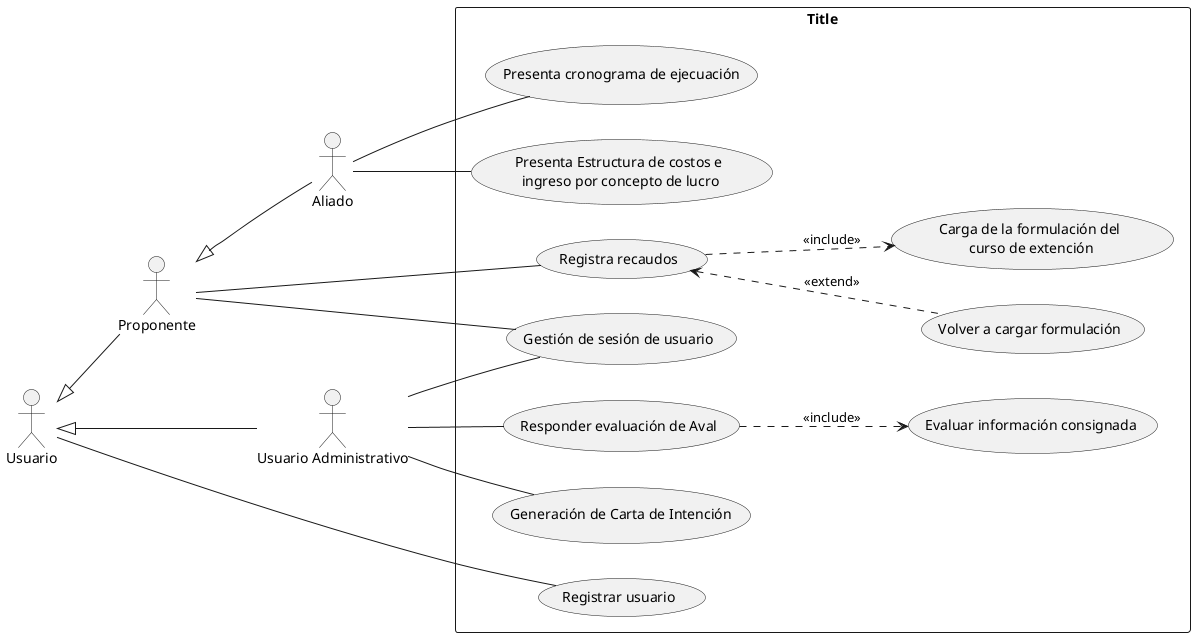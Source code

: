 @startuml DiagramaDeCasosDeUso
'INICIO DE CASO DE USO

'PRIMER ACTOR
actor :Usuario: as Men1
actor :Proponente: as Men2
actor :Usuario Administrativo: as Men3
actor :Aliado: as Men4

Men1 <|-- Men2
Men1 <|-- Men3
Men2 <|-- Men4
left to right direction
'INICIO DEL LIMITE
rectangle Title{
(Registrar usuario) as (UC1)


(Registra recaudos) as (UC3)

'CASO INCLUDE
(Carga de la formulación del\n curso de extención) as (UC5)

(Gestión de sesión de usuario) as (UC2)

'CASO EXTEND
(Volver a cargar formulación) as (UCE1)

(Evaluar información consignada) as (UC6)
(Responder evaluación de Aval) as (UC7)
(Generación de Carta de Intención) as (UC8)

(Presenta cronograma de ejecuación) as (UC9)
(Presenta Estructura de costos e\n ingreso por concepto de lucro) as (UC10)
}

Men1 -- UC1

Men2 -- UC2
Men2 -- UC3
UC3 ..> UC5  : <<include>>

Men3 -- UC2
Men3 -- UC7
UC7 ..> UC6  : <<include>>
Men3 -- UC8

Men4 -- UC9
Men4 -- UC10

UC3 <.. UCE1 : <<extend>>

@enduml